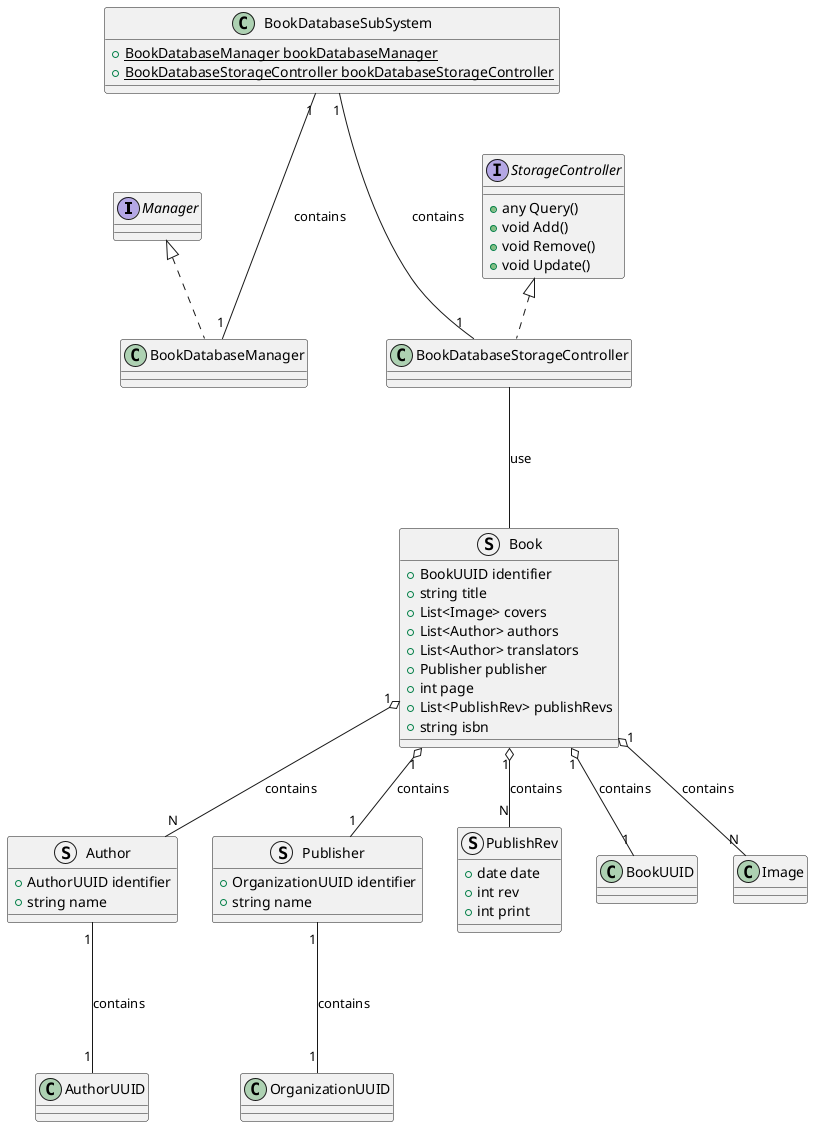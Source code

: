 @startuml
Interface Manager
Interface StorageController {
    + any Query()
    + void Add()
    + void Remove()
    + void Update()
}

struct Author {
    + AuthorUUID identifier
    + string name
}
Author "1" --- "1" AuthorUUID : contains

struct Publisher {
    + OrganizationUUID identifier
    + string name
}
Publisher "1" --- "1" OrganizationUUID : contains

struct PublishRev {
    + date date
    + int rev
    + int print
}

struct Book {
    + BookUUID identifier
    + string title
    + List<Image> covers
    + List<Author> authors
    + List<Author> translators
    + Publisher publisher
    + int page
    + List<PublishRev> publishRevs
    + string isbn
}
Book "1" o-- "1" BookUUID : contains
Book "1" o-- "N" Image : contains
Book "1" o-- "N" Author : contains
Book "1" o-- "1" Publisher : contains
Book "1" o-- "N" PublishRev : contains

' BookDatabaseSubSystem

class BookDatabaseManager implements Manager {}

class BookDatabaseStorageController implements StorageController {}
BookDatabaseStorageController --- Book : use

class BookDatabaseSubSystem {
    + {static} BookDatabaseManager bookDatabaseManager
    + {static} BookDatabaseStorageController bookDatabaseStorageController
}

BookDatabaseSubSystem "1" --- "1" BookDatabaseManager : contains
BookDatabaseSubSystem "1" --- "1" BookDatabaseStorageController : contains

@enduml
